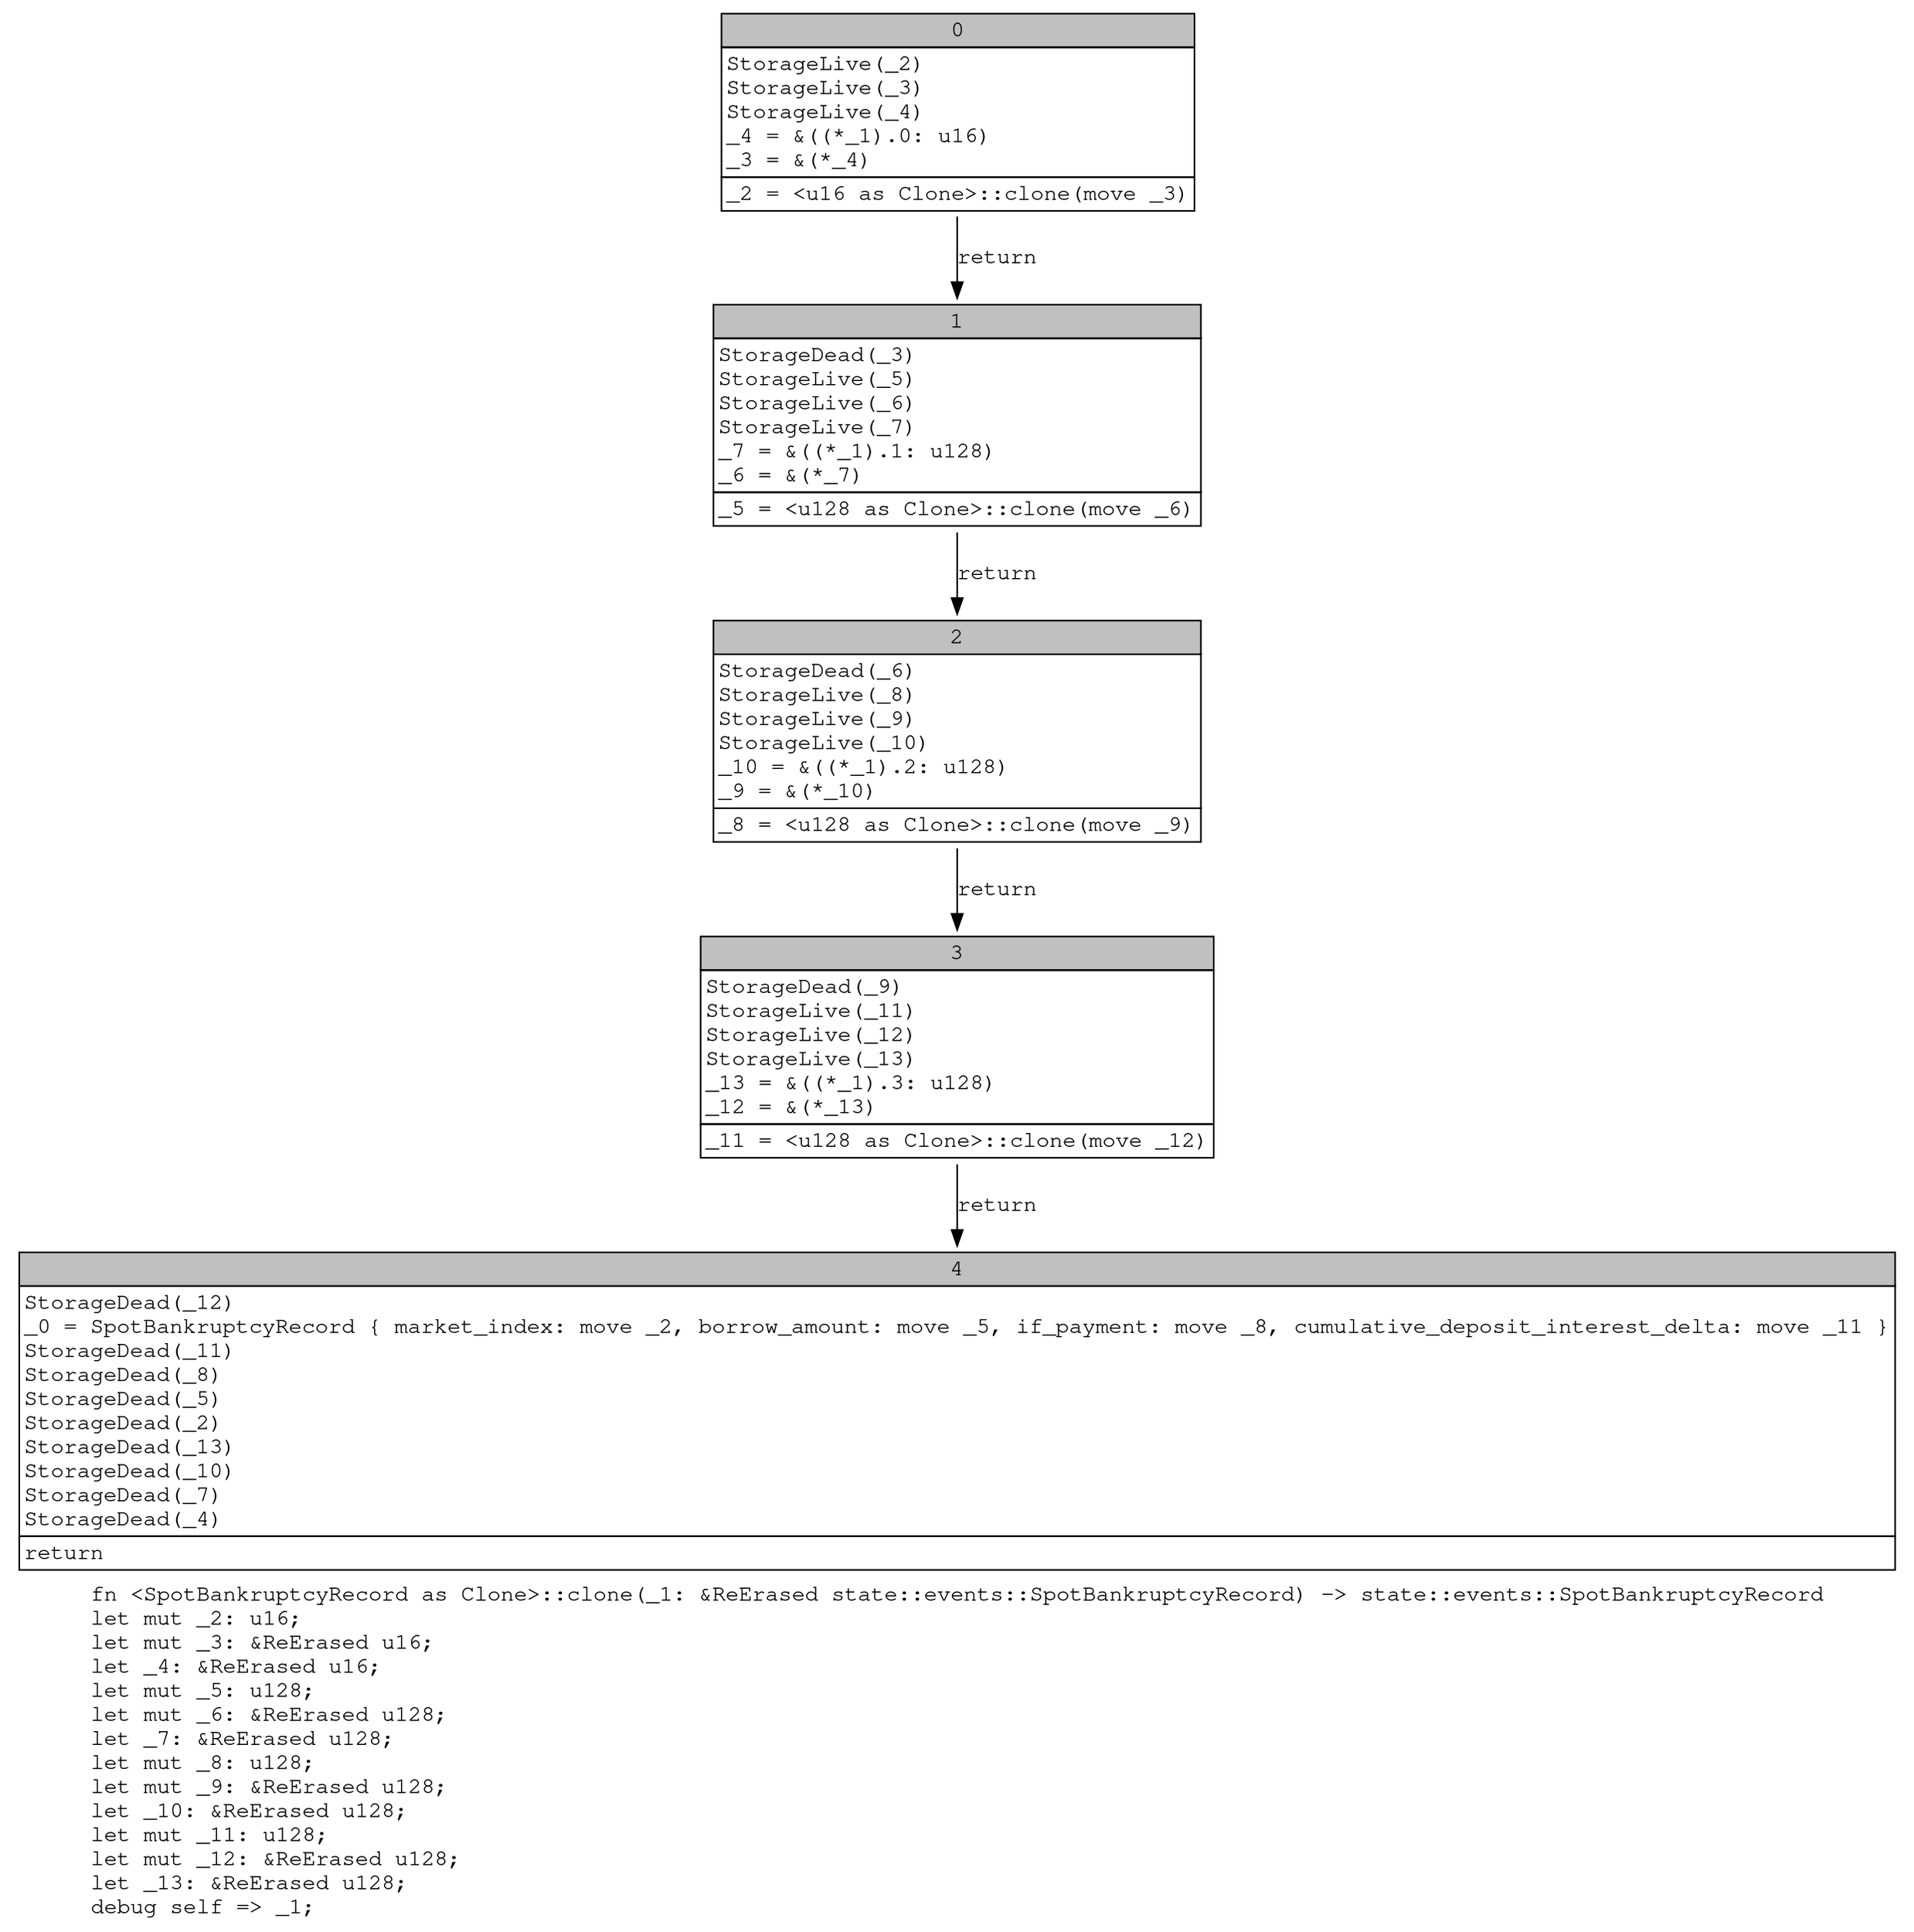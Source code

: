 digraph Mir_0_15851 {
    graph [fontname="Courier, monospace"];
    node [fontname="Courier, monospace"];
    edge [fontname="Courier, monospace"];
    label=<fn &lt;SpotBankruptcyRecord as Clone&gt;::clone(_1: &amp;ReErased state::events::SpotBankruptcyRecord) -&gt; state::events::SpotBankruptcyRecord<br align="left"/>let mut _2: u16;<br align="left"/>let mut _3: &amp;ReErased u16;<br align="left"/>let _4: &amp;ReErased u16;<br align="left"/>let mut _5: u128;<br align="left"/>let mut _6: &amp;ReErased u128;<br align="left"/>let _7: &amp;ReErased u128;<br align="left"/>let mut _8: u128;<br align="left"/>let mut _9: &amp;ReErased u128;<br align="left"/>let _10: &amp;ReErased u128;<br align="left"/>let mut _11: u128;<br align="left"/>let mut _12: &amp;ReErased u128;<br align="left"/>let _13: &amp;ReErased u128;<br align="left"/>debug self =&gt; _1;<br align="left"/>>;
    bb0__0_15851 [shape="none", label=<<table border="0" cellborder="1" cellspacing="0"><tr><td bgcolor="gray" align="center" colspan="1">0</td></tr><tr><td align="left" balign="left">StorageLive(_2)<br/>StorageLive(_3)<br/>StorageLive(_4)<br/>_4 = &amp;((*_1).0: u16)<br/>_3 = &amp;(*_4)<br/></td></tr><tr><td align="left">_2 = &lt;u16 as Clone&gt;::clone(move _3)</td></tr></table>>];
    bb1__0_15851 [shape="none", label=<<table border="0" cellborder="1" cellspacing="0"><tr><td bgcolor="gray" align="center" colspan="1">1</td></tr><tr><td align="left" balign="left">StorageDead(_3)<br/>StorageLive(_5)<br/>StorageLive(_6)<br/>StorageLive(_7)<br/>_7 = &amp;((*_1).1: u128)<br/>_6 = &amp;(*_7)<br/></td></tr><tr><td align="left">_5 = &lt;u128 as Clone&gt;::clone(move _6)</td></tr></table>>];
    bb2__0_15851 [shape="none", label=<<table border="0" cellborder="1" cellspacing="0"><tr><td bgcolor="gray" align="center" colspan="1">2</td></tr><tr><td align="left" balign="left">StorageDead(_6)<br/>StorageLive(_8)<br/>StorageLive(_9)<br/>StorageLive(_10)<br/>_10 = &amp;((*_1).2: u128)<br/>_9 = &amp;(*_10)<br/></td></tr><tr><td align="left">_8 = &lt;u128 as Clone&gt;::clone(move _9)</td></tr></table>>];
    bb3__0_15851 [shape="none", label=<<table border="0" cellborder="1" cellspacing="0"><tr><td bgcolor="gray" align="center" colspan="1">3</td></tr><tr><td align="left" balign="left">StorageDead(_9)<br/>StorageLive(_11)<br/>StorageLive(_12)<br/>StorageLive(_13)<br/>_13 = &amp;((*_1).3: u128)<br/>_12 = &amp;(*_13)<br/></td></tr><tr><td align="left">_11 = &lt;u128 as Clone&gt;::clone(move _12)</td></tr></table>>];
    bb4__0_15851 [shape="none", label=<<table border="0" cellborder="1" cellspacing="0"><tr><td bgcolor="gray" align="center" colspan="1">4</td></tr><tr><td align="left" balign="left">StorageDead(_12)<br/>_0 = SpotBankruptcyRecord { market_index: move _2, borrow_amount: move _5, if_payment: move _8, cumulative_deposit_interest_delta: move _11 }<br/>StorageDead(_11)<br/>StorageDead(_8)<br/>StorageDead(_5)<br/>StorageDead(_2)<br/>StorageDead(_13)<br/>StorageDead(_10)<br/>StorageDead(_7)<br/>StorageDead(_4)<br/></td></tr><tr><td align="left">return</td></tr></table>>];
    bb0__0_15851 -> bb1__0_15851 [label="return"];
    bb1__0_15851 -> bb2__0_15851 [label="return"];
    bb2__0_15851 -> bb3__0_15851 [label="return"];
    bb3__0_15851 -> bb4__0_15851 [label="return"];
}
